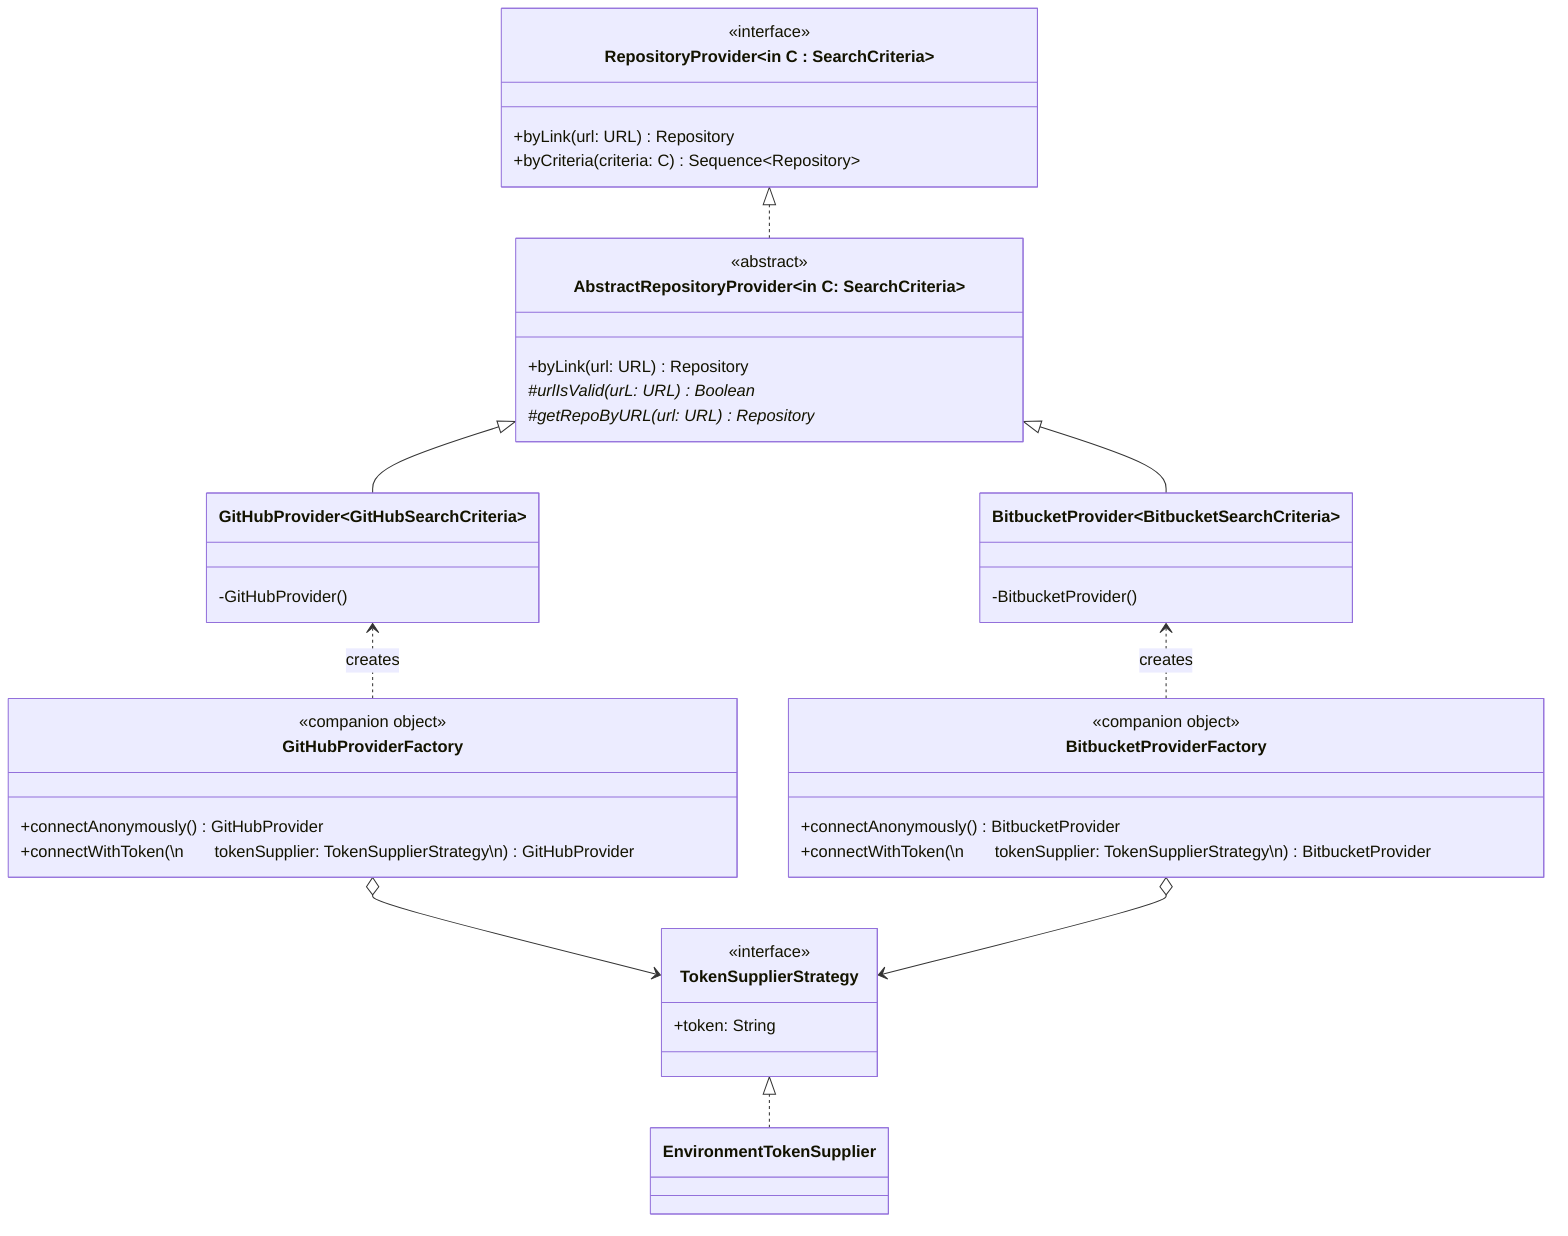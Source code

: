classDiagram
direction BT
    class RepositoryProvider~in C : SearchCriteria~ {
        <<interface>>
        +byLink(url: URL) Repository
        +byCriteria(criteria: C) Sequence~Repository~
    }
    class AbstractRepositoryProvider~in C: SearchCriteria~ {
        <<abstract>>
        +byLink(url: URL) Repository
        #urlIsValid(urL: URL)* Boolean
        #getRepoByURL(url: URL)* Repository
    }
    AbstractRepositoryProvider ..|> RepositoryProvider

    class GitHubProvider~GitHubSearchCriteria~ {
        -GitHubProvider()
    }
    class BitbucketProvider~BitbucketSearchCriteria~ {
        -BitbucketProvider()
    }
    GitHubProvider --|> AbstractRepositoryProvider
    BitbucketProvider --|> AbstractRepositoryProvider

    class GitHubProviderFactory {
        <<companion object>>
        +connectAnonymously() GitHubProvider
        +connectWithToken(\nㅤㅤtokenSupplier: TokenSupplierStrategy\n) GitHubProvider
    }
    GitHubProviderFactory ..> GitHubProvider: creates

    class BitbucketProviderFactory {
        <<companion object>>
        +connectAnonymously() BitbucketProvider
        +connectWithToken(\nㅤㅤtokenSupplier: TokenSupplierStrategy\n) BitbucketProvider
    }
    BitbucketProviderFactory ..> BitbucketProvider: creates

    class TokenSupplierStrategy {
        <<interface>>
        +token: String
    }
    EnvironmentTokenSupplier ..|> TokenSupplierStrategy
    TokenSupplierStrategy <--o GitHubProviderFactory
    TokenSupplierStrategy <--o BitbucketProviderFactory